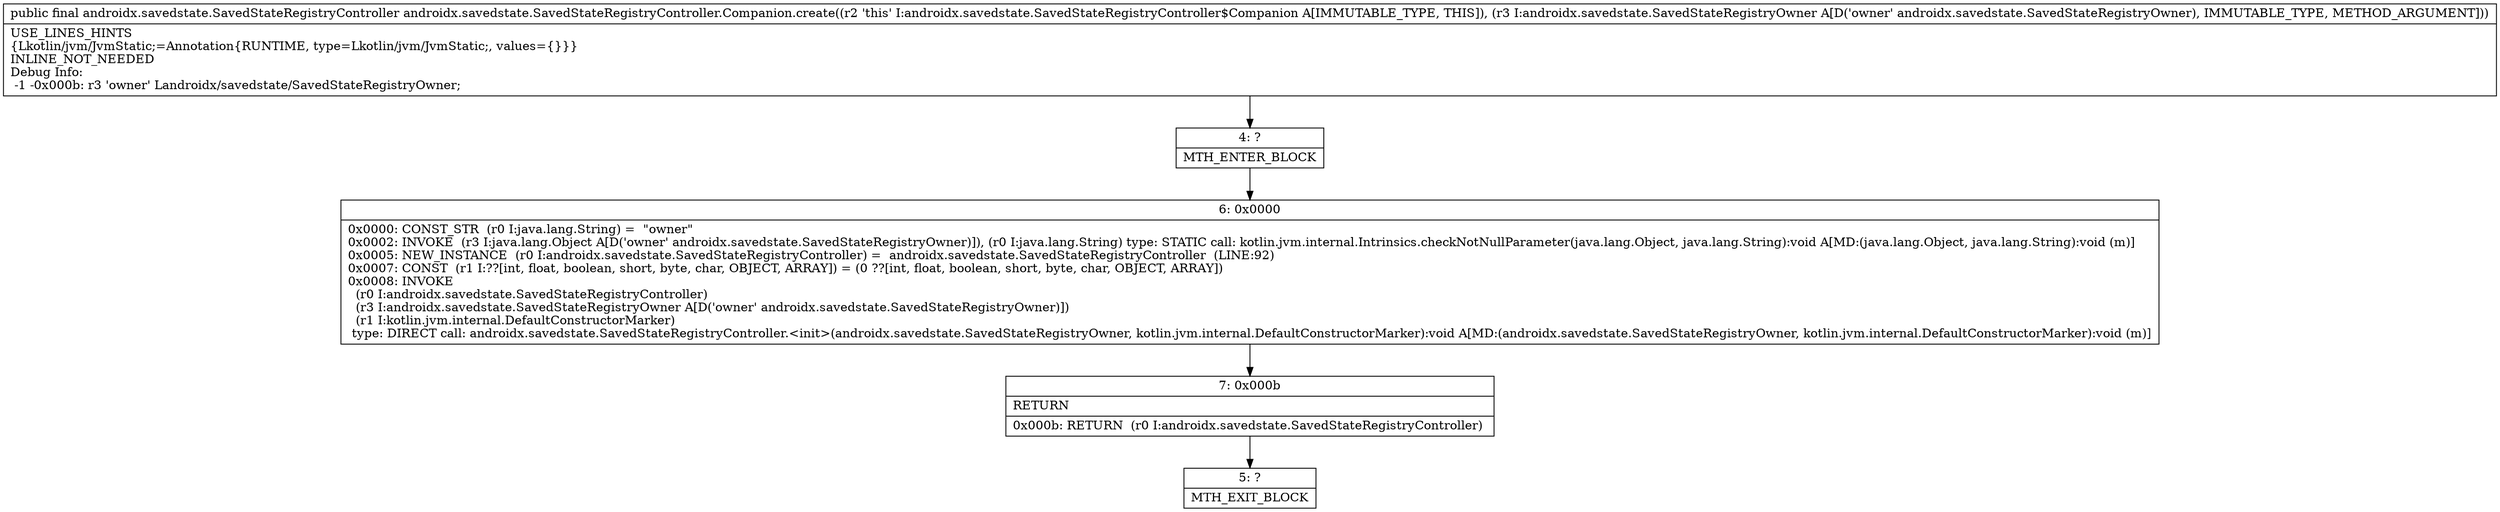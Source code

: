 digraph "CFG forandroidx.savedstate.SavedStateRegistryController.Companion.create(Landroidx\/savedstate\/SavedStateRegistryOwner;)Landroidx\/savedstate\/SavedStateRegistryController;" {
Node_4 [shape=record,label="{4\:\ ?|MTH_ENTER_BLOCK\l}"];
Node_6 [shape=record,label="{6\:\ 0x0000|0x0000: CONST_STR  (r0 I:java.lang.String) =  \"owner\" \l0x0002: INVOKE  (r3 I:java.lang.Object A[D('owner' androidx.savedstate.SavedStateRegistryOwner)]), (r0 I:java.lang.String) type: STATIC call: kotlin.jvm.internal.Intrinsics.checkNotNullParameter(java.lang.Object, java.lang.String):void A[MD:(java.lang.Object, java.lang.String):void (m)]\l0x0005: NEW_INSTANCE  (r0 I:androidx.savedstate.SavedStateRegistryController) =  androidx.savedstate.SavedStateRegistryController  (LINE:92)\l0x0007: CONST  (r1 I:??[int, float, boolean, short, byte, char, OBJECT, ARRAY]) = (0 ??[int, float, boolean, short, byte, char, OBJECT, ARRAY]) \l0x0008: INVOKE  \l  (r0 I:androidx.savedstate.SavedStateRegistryController)\l  (r3 I:androidx.savedstate.SavedStateRegistryOwner A[D('owner' androidx.savedstate.SavedStateRegistryOwner)])\l  (r1 I:kotlin.jvm.internal.DefaultConstructorMarker)\l type: DIRECT call: androidx.savedstate.SavedStateRegistryController.\<init\>(androidx.savedstate.SavedStateRegistryOwner, kotlin.jvm.internal.DefaultConstructorMarker):void A[MD:(androidx.savedstate.SavedStateRegistryOwner, kotlin.jvm.internal.DefaultConstructorMarker):void (m)]\l}"];
Node_7 [shape=record,label="{7\:\ 0x000b|RETURN\l|0x000b: RETURN  (r0 I:androidx.savedstate.SavedStateRegistryController) \l}"];
Node_5 [shape=record,label="{5\:\ ?|MTH_EXIT_BLOCK\l}"];
MethodNode[shape=record,label="{public final androidx.savedstate.SavedStateRegistryController androidx.savedstate.SavedStateRegistryController.Companion.create((r2 'this' I:androidx.savedstate.SavedStateRegistryController$Companion A[IMMUTABLE_TYPE, THIS]), (r3 I:androidx.savedstate.SavedStateRegistryOwner A[D('owner' androidx.savedstate.SavedStateRegistryOwner), IMMUTABLE_TYPE, METHOD_ARGUMENT]))  | USE_LINES_HINTS\l\{Lkotlin\/jvm\/JvmStatic;=Annotation\{RUNTIME, type=Lkotlin\/jvm\/JvmStatic;, values=\{\}\}\}\lINLINE_NOT_NEEDED\lDebug Info:\l  \-1 \-0x000b: r3 'owner' Landroidx\/savedstate\/SavedStateRegistryOwner;\l}"];
MethodNode -> Node_4;Node_4 -> Node_6;
Node_6 -> Node_7;
Node_7 -> Node_5;
}

